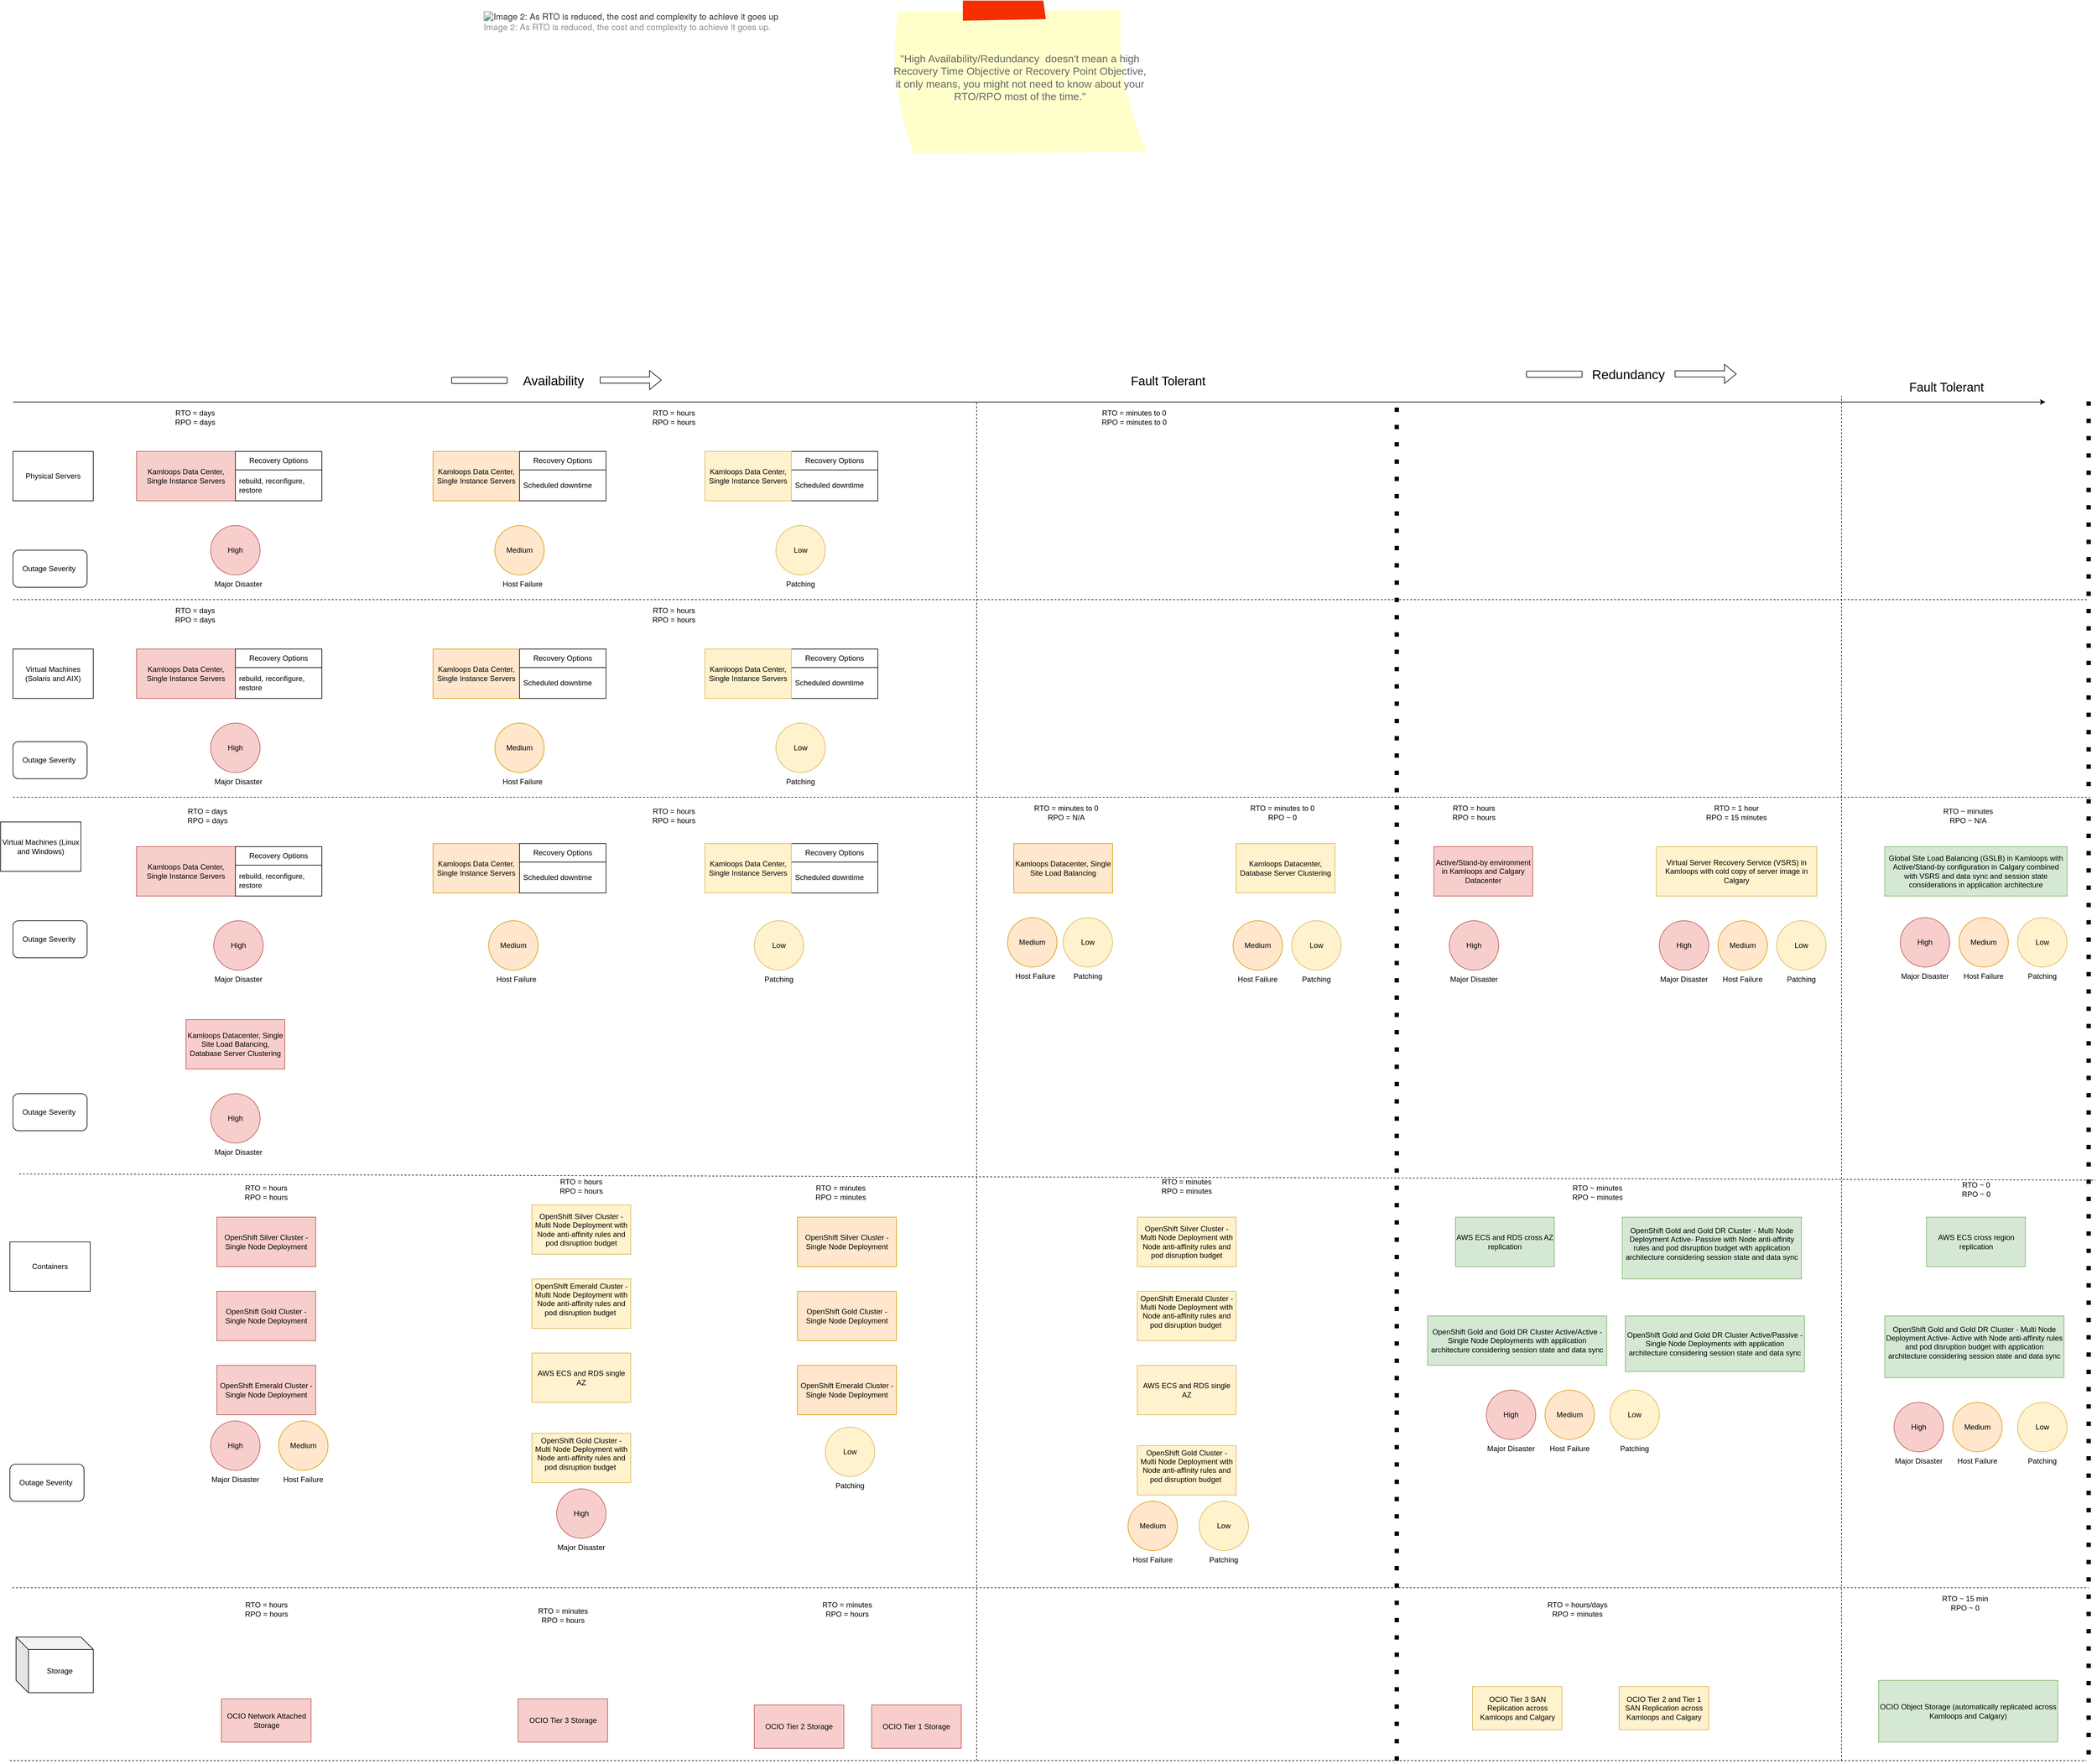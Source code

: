 <mxfile version="22.1.21" type="device">
  <diagram name="Page-1" id="YJc7sIOILnoasNyL_Fnb">
    <mxGraphModel dx="1242" dy="2007" grid="1" gridSize="10" guides="1" tooltips="1" connect="1" arrows="1" fold="1" page="1" pageScale="1" pageWidth="850" pageHeight="1100" math="0" shadow="0">
      <root>
        <mxCell id="0" />
        <mxCell id="1" parent="0" />
        <mxCell id="xVI4bHSSnw62Wtkzkx0F-1" value="Virtual Machines (Solaris and AIX)" style="rounded=0;whiteSpace=wrap;html=1;" parent="1" vertex="1">
          <mxGeometry x="40" y="360" width="130" height="80" as="geometry" />
        </mxCell>
        <mxCell id="xVI4bHSSnw62Wtkzkx0F-4" value="Physical Servers" style="rounded=0;whiteSpace=wrap;html=1;" parent="1" vertex="1">
          <mxGeometry x="40" y="40" width="130" height="80" as="geometry" />
        </mxCell>
        <mxCell id="xVI4bHSSnw62Wtkzkx0F-5" value="Containers" style="rounded=0;whiteSpace=wrap;html=1;" parent="1" vertex="1">
          <mxGeometry x="35" y="1320" width="130" height="80" as="geometry" />
        </mxCell>
        <mxCell id="xVI4bHSSnw62Wtkzkx0F-7" value="Storage&amp;nbsp;" style="shape=cube;whiteSpace=wrap;html=1;boundedLbl=1;backgroundOutline=1;darkOpacity=0.05;darkOpacity2=0.1;" parent="1" vertex="1">
          <mxGeometry x="45" y="1960" width="125" height="90" as="geometry" />
        </mxCell>
        <mxCell id="xVI4bHSSnw62Wtkzkx0F-14" value="Kamloops Data Center, Single Instance Servers" style="rounded=0;whiteSpace=wrap;html=1;fillColor=#f8cecc;strokeColor=#b85450;" parent="1" vertex="1">
          <mxGeometry x="240" y="40" width="160" height="80" as="geometry" />
        </mxCell>
        <mxCell id="xVI4bHSSnw62Wtkzkx0F-16" value="" style="endArrow=classic;html=1;rounded=0;" parent="1" edge="1">
          <mxGeometry width="50" height="50" relative="1" as="geometry">
            <mxPoint x="40" y="-40" as="sourcePoint" />
            <mxPoint x="3330" y="-40" as="targetPoint" />
            <Array as="points">
              <mxPoint x="120" y="-40" />
            </Array>
          </mxGeometry>
        </mxCell>
        <mxCell id="xVI4bHSSnw62Wtkzkx0F-17" value="Availability" style="text;html=1;strokeColor=none;fillColor=none;align=center;verticalAlign=middle;whiteSpace=wrap;rounded=0;fontSize=21;" parent="1" vertex="1">
          <mxGeometry x="820" y="-90" width="190" height="30" as="geometry" />
        </mxCell>
        <mxCell id="xVI4bHSSnw62Wtkzkx0F-18" value="" style="shape=flexArrow;endArrow=classic;html=1;rounded=0;" parent="1" edge="1">
          <mxGeometry width="50" height="50" relative="1" as="geometry">
            <mxPoint x="990" y="-75.5" as="sourcePoint" />
            <mxPoint x="1090" y="-75.5" as="targetPoint" />
          </mxGeometry>
        </mxCell>
        <mxCell id="xVI4bHSSnw62Wtkzkx0F-19" value="" style="rounded=1;whiteSpace=wrap;html=1;" parent="1" vertex="1">
          <mxGeometry x="750" y="-80" width="90" height="10" as="geometry" />
        </mxCell>
        <mxCell id="xVI4bHSSnw62Wtkzkx0F-21" value="Redundancy" style="text;html=1;strokeColor=none;fillColor=none;align=center;verticalAlign=middle;whiteSpace=wrap;rounded=0;fontSize=21;" parent="1" vertex="1">
          <mxGeometry x="2560" y="-100" width="190" height="30" as="geometry" />
        </mxCell>
        <mxCell id="xVI4bHSSnw62Wtkzkx0F-22" value="" style="shape=flexArrow;endArrow=classic;html=1;rounded=0;" parent="1" edge="1">
          <mxGeometry width="50" height="50" relative="1" as="geometry">
            <mxPoint x="2730" y="-85.5" as="sourcePoint" />
            <mxPoint x="2830" y="-85.5" as="targetPoint" />
          </mxGeometry>
        </mxCell>
        <mxCell id="xVI4bHSSnw62Wtkzkx0F-23" value="" style="rounded=1;whiteSpace=wrap;html=1;" parent="1" vertex="1">
          <mxGeometry x="2490" y="-90" width="90" height="10" as="geometry" />
        </mxCell>
        <mxCell id="xVI4bHSSnw62Wtkzkx0F-25" value="" style="endArrow=none;dashed=1;html=1;dashPattern=1 3;strokeWidth=7;rounded=0;" parent="1" edge="1">
          <mxGeometry width="50" height="50" relative="1" as="geometry">
            <mxPoint x="2280" y="2160" as="sourcePoint" />
            <mxPoint x="2280" y="-50" as="targetPoint" />
          </mxGeometry>
        </mxCell>
        <mxCell id="xVI4bHSSnw62Wtkzkx0F-26" value="" style="endArrow=none;dashed=1;html=1;dashPattern=1 3;strokeWidth=7;rounded=0;" parent="1" edge="1">
          <mxGeometry width="50" height="50" relative="1" as="geometry">
            <mxPoint x="3400" y="2150" as="sourcePoint" />
            <mxPoint x="3400" y="-50" as="targetPoint" />
          </mxGeometry>
        </mxCell>
        <mxCell id="xVI4bHSSnw62Wtkzkx0F-28" value="" style="endArrow=none;dashed=1;html=1;rounded=0;" parent="1" edge="1">
          <mxGeometry width="50" height="50" relative="1" as="geometry">
            <mxPoint x="40" y="600" as="sourcePoint" />
            <mxPoint x="3402" y="600" as="targetPoint" />
          </mxGeometry>
        </mxCell>
        <mxCell id="xVI4bHSSnw62Wtkzkx0F-32" value="" style="endArrow=none;dashed=1;html=1;rounded=0;" parent="1" edge="1">
          <mxGeometry width="50" height="50" relative="1" as="geometry">
            <mxPoint x="40" y="280" as="sourcePoint" />
            <mxPoint x="3400" y="280" as="targetPoint" />
          </mxGeometry>
        </mxCell>
        <mxCell id="xVI4bHSSnw62Wtkzkx0F-34" value="" style="endArrow=none;dashed=1;html=1;rounded=0;" parent="1" edge="1">
          <mxGeometry width="50" height="50" relative="1" as="geometry">
            <mxPoint x="39" y="1880" as="sourcePoint" />
            <mxPoint x="3400" y="1880" as="targetPoint" />
          </mxGeometry>
        </mxCell>
        <mxCell id="xVI4bHSSnw62Wtkzkx0F-37" value="RTO = days&lt;br&gt;RPO = days" style="text;html=1;strokeColor=none;fillColor=none;align=center;verticalAlign=middle;whiteSpace=wrap;rounded=0;" parent="1" vertex="1">
          <mxGeometry x="280" y="-30" width="110" height="30" as="geometry" />
        </mxCell>
        <mxCell id="xVI4bHSSnw62Wtkzkx0F-39" value="RTO = hours&lt;br&gt;RPO = hours" style="text;html=1;strokeColor=none;fillColor=none;align=center;verticalAlign=middle;whiteSpace=wrap;rounded=0;" parent="1" vertex="1">
          <mxGeometry x="840" y="-25" width="540" height="20" as="geometry" />
        </mxCell>
        <mxCell id="xVI4bHSSnw62Wtkzkx0F-40" value="RTO = 1 hour&lt;br&gt;RPO = 15 minutes" style="text;html=1;strokeColor=none;fillColor=none;align=center;verticalAlign=middle;whiteSpace=wrap;rounded=0;" parent="1" vertex="1">
          <mxGeometry x="2775" y="610" width="110" height="30" as="geometry" />
        </mxCell>
        <mxCell id="xVI4bHSSnw62Wtkzkx0F-44" value="Outage Severity&amp;nbsp;" style="rounded=1;whiteSpace=wrap;html=1;" parent="1" vertex="1">
          <mxGeometry x="40" y="200" width="120" height="60" as="geometry" />
        </mxCell>
        <mxCell id="xVI4bHSSnw62Wtkzkx0F-46" value="High" style="ellipse;whiteSpace=wrap;html=1;aspect=fixed;fillColor=#f8cecc;strokeColor=#b85450;" parent="1" vertex="1">
          <mxGeometry x="360" y="160" width="80" height="80" as="geometry" />
        </mxCell>
        <mxCell id="xVI4bHSSnw62Wtkzkx0F-47" value="Low" style="ellipse;whiteSpace=wrap;html=1;aspect=fixed;fillColor=#fff2cc;strokeColor=#d6b656;" parent="1" vertex="1">
          <mxGeometry x="1275" y="160" width="80" height="80" as="geometry" />
        </mxCell>
        <mxCell id="xVI4bHSSnw62Wtkzkx0F-48" value="Medium" style="ellipse;whiteSpace=wrap;html=1;aspect=fixed;fillColor=#ffe6cc;strokeColor=#d79b00;" parent="1" vertex="1">
          <mxGeometry x="820" y="160" width="80" height="80" as="geometry" />
        </mxCell>
        <mxCell id="xVI4bHSSnw62Wtkzkx0F-51" value="Recovery Options" style="swimlane;fontStyle=0;childLayout=stackLayout;horizontal=1;startSize=30;horizontalStack=0;resizeParent=1;resizeParentMax=0;resizeLast=0;collapsible=1;marginBottom=0;whiteSpace=wrap;html=1;" parent="1" vertex="1">
          <mxGeometry x="400" y="40" width="140" height="80" as="geometry" />
        </mxCell>
        <mxCell id="xVI4bHSSnw62Wtkzkx0F-52" value="rebuild, reconfigure, restore" style="text;strokeColor=none;fillColor=none;align=left;verticalAlign=middle;spacingLeft=4;spacingRight=4;overflow=hidden;points=[[0,0.5],[1,0.5]];portConstraint=eastwest;rotatable=0;whiteSpace=wrap;html=1;" parent="xVI4bHSSnw62Wtkzkx0F-51" vertex="1">
          <mxGeometry y="30" width="140" height="50" as="geometry" />
        </mxCell>
        <mxCell id="xVI4bHSSnw62Wtkzkx0F-55" value="Recovery Options" style="swimlane;fontStyle=0;childLayout=stackLayout;horizontal=1;startSize=30;horizontalStack=0;resizeParent=1;resizeParentMax=0;resizeLast=0;collapsible=1;marginBottom=0;whiteSpace=wrap;html=1;" parent="1" vertex="1">
          <mxGeometry x="1300" y="40" width="140" height="80" as="geometry" />
        </mxCell>
        <mxCell id="xVI4bHSSnw62Wtkzkx0F-56" value="Scheduled downtime&amp;nbsp;" style="text;strokeColor=none;fillColor=none;align=left;verticalAlign=middle;spacingLeft=4;spacingRight=4;overflow=hidden;points=[[0,0.5],[1,0.5]];portConstraint=eastwest;rotatable=0;whiteSpace=wrap;html=1;" parent="xVI4bHSSnw62Wtkzkx0F-55" vertex="1">
          <mxGeometry y="30" width="140" height="50" as="geometry" />
        </mxCell>
        <mxCell id="xVI4bHSSnw62Wtkzkx0F-49" value="Kamloops Data Center, Single Instance Servers" style="rounded=0;whiteSpace=wrap;html=1;fillColor=#fff2cc;strokeColor=#d6b656;" parent="1" vertex="1">
          <mxGeometry x="1160" y="40" width="140" height="80" as="geometry" />
        </mxCell>
        <mxCell id="xVI4bHSSnw62Wtkzkx0F-59" value="Kamloops Data Center, Single Instance Servers" style="rounded=0;whiteSpace=wrap;html=1;fillColor=#ffe6cc;strokeColor=#d79b00;" parent="1" vertex="1">
          <mxGeometry x="720" y="40" width="140" height="80" as="geometry" />
        </mxCell>
        <mxCell id="xVI4bHSSnw62Wtkzkx0F-61" value="Recovery Options" style="swimlane;fontStyle=0;childLayout=stackLayout;horizontal=1;startSize=30;horizontalStack=0;resizeParent=1;resizeParentMax=0;resizeLast=0;collapsible=1;marginBottom=0;whiteSpace=wrap;html=1;" parent="1" vertex="1">
          <mxGeometry x="860" y="40" width="140" height="80" as="geometry" />
        </mxCell>
        <mxCell id="xVI4bHSSnw62Wtkzkx0F-62" value="Scheduled downtime&amp;nbsp;" style="text;strokeColor=none;fillColor=none;align=left;verticalAlign=middle;spacingLeft=4;spacingRight=4;overflow=hidden;points=[[0,0.5],[1,0.5]];portConstraint=eastwest;rotatable=0;whiteSpace=wrap;html=1;" parent="xVI4bHSSnw62Wtkzkx0F-61" vertex="1">
          <mxGeometry y="30" width="140" height="50" as="geometry" />
        </mxCell>
        <mxCell id="xVI4bHSSnw62Wtkzkx0F-63" value="Major Disaster" style="text;html=1;strokeColor=none;fillColor=none;align=center;verticalAlign=middle;whiteSpace=wrap;rounded=0;" parent="1" vertex="1">
          <mxGeometry x="330" y="240" width="150" height="30" as="geometry" />
        </mxCell>
        <mxCell id="xVI4bHSSnw62Wtkzkx0F-64" value="Host Failure" style="text;html=1;strokeColor=none;fillColor=none;align=center;verticalAlign=middle;whiteSpace=wrap;rounded=0;" parent="1" vertex="1">
          <mxGeometry x="790" y="240" width="150" height="30" as="geometry" />
        </mxCell>
        <mxCell id="xVI4bHSSnw62Wtkzkx0F-65" value="Patching" style="text;html=1;strokeColor=none;fillColor=none;align=center;verticalAlign=middle;whiteSpace=wrap;rounded=0;" parent="1" vertex="1">
          <mxGeometry x="1240" y="240" width="150" height="30" as="geometry" />
        </mxCell>
        <mxCell id="xVI4bHSSnw62Wtkzkx0F-67" value="Kamloops Data Center, Single Instance Servers" style="rounded=0;whiteSpace=wrap;html=1;fillColor=#f8cecc;strokeColor=#b85450;" parent="1" vertex="1">
          <mxGeometry x="240" y="360" width="160" height="80" as="geometry" />
        </mxCell>
        <mxCell id="xVI4bHSSnw62Wtkzkx0F-68" value="RTO = days&lt;br&gt;RPO = days" style="text;html=1;strokeColor=none;fillColor=none;align=center;verticalAlign=middle;whiteSpace=wrap;rounded=0;" parent="1" vertex="1">
          <mxGeometry x="280" y="290" width="110" height="30" as="geometry" />
        </mxCell>
        <mxCell id="xVI4bHSSnw62Wtkzkx0F-69" value="RTO = hours&lt;br&gt;RPO = hours" style="text;html=1;strokeColor=none;fillColor=none;align=center;verticalAlign=middle;whiteSpace=wrap;rounded=0;" parent="1" vertex="1">
          <mxGeometry x="840" y="295" width="540" height="20" as="geometry" />
        </mxCell>
        <mxCell id="xVI4bHSSnw62Wtkzkx0F-70" value="High" style="ellipse;whiteSpace=wrap;html=1;aspect=fixed;fillColor=#f8cecc;strokeColor=#b85450;" parent="1" vertex="1">
          <mxGeometry x="360" y="480" width="80" height="80" as="geometry" />
        </mxCell>
        <mxCell id="xVI4bHSSnw62Wtkzkx0F-71" value="Low" style="ellipse;whiteSpace=wrap;html=1;aspect=fixed;fillColor=#fff2cc;strokeColor=#d6b656;" parent="1" vertex="1">
          <mxGeometry x="1275" y="480" width="80" height="80" as="geometry" />
        </mxCell>
        <mxCell id="xVI4bHSSnw62Wtkzkx0F-72" value="Medium" style="ellipse;whiteSpace=wrap;html=1;aspect=fixed;fillColor=#ffe6cc;strokeColor=#d79b00;" parent="1" vertex="1">
          <mxGeometry x="820" y="480" width="80" height="80" as="geometry" />
        </mxCell>
        <mxCell id="xVI4bHSSnw62Wtkzkx0F-73" value="Recovery Options" style="swimlane;fontStyle=0;childLayout=stackLayout;horizontal=1;startSize=30;horizontalStack=0;resizeParent=1;resizeParentMax=0;resizeLast=0;collapsible=1;marginBottom=0;whiteSpace=wrap;html=1;" parent="1" vertex="1">
          <mxGeometry x="400" y="360" width="140" height="80" as="geometry" />
        </mxCell>
        <mxCell id="xVI4bHSSnw62Wtkzkx0F-74" value="rebuild, reconfigure, restore" style="text;strokeColor=none;fillColor=none;align=left;verticalAlign=middle;spacingLeft=4;spacingRight=4;overflow=hidden;points=[[0,0.5],[1,0.5]];portConstraint=eastwest;rotatable=0;whiteSpace=wrap;html=1;" parent="xVI4bHSSnw62Wtkzkx0F-73" vertex="1">
          <mxGeometry y="30" width="140" height="50" as="geometry" />
        </mxCell>
        <mxCell id="xVI4bHSSnw62Wtkzkx0F-75" value="Recovery Options" style="swimlane;fontStyle=0;childLayout=stackLayout;horizontal=1;startSize=30;horizontalStack=0;resizeParent=1;resizeParentMax=0;resizeLast=0;collapsible=1;marginBottom=0;whiteSpace=wrap;html=1;" parent="1" vertex="1">
          <mxGeometry x="1300" y="360" width="140" height="80" as="geometry" />
        </mxCell>
        <mxCell id="xVI4bHSSnw62Wtkzkx0F-76" value="Scheduled downtime&amp;nbsp;" style="text;strokeColor=none;fillColor=none;align=left;verticalAlign=middle;spacingLeft=4;spacingRight=4;overflow=hidden;points=[[0,0.5],[1,0.5]];portConstraint=eastwest;rotatable=0;whiteSpace=wrap;html=1;" parent="xVI4bHSSnw62Wtkzkx0F-75" vertex="1">
          <mxGeometry y="30" width="140" height="50" as="geometry" />
        </mxCell>
        <mxCell id="xVI4bHSSnw62Wtkzkx0F-77" value="Kamloops Data Center, Single Instance Servers" style="rounded=0;whiteSpace=wrap;html=1;fillColor=#fff2cc;strokeColor=#d6b656;" parent="1" vertex="1">
          <mxGeometry x="1160" y="360" width="140" height="80" as="geometry" />
        </mxCell>
        <mxCell id="xVI4bHSSnw62Wtkzkx0F-78" value="Kamloops Data Center, Single Instance Servers" style="rounded=0;whiteSpace=wrap;html=1;fillColor=#ffe6cc;strokeColor=#d79b00;" parent="1" vertex="1">
          <mxGeometry x="720" y="360" width="140" height="80" as="geometry" />
        </mxCell>
        <mxCell id="xVI4bHSSnw62Wtkzkx0F-79" value="Recovery Options" style="swimlane;fontStyle=0;childLayout=stackLayout;horizontal=1;startSize=30;horizontalStack=0;resizeParent=1;resizeParentMax=0;resizeLast=0;collapsible=1;marginBottom=0;whiteSpace=wrap;html=1;" parent="1" vertex="1">
          <mxGeometry x="860" y="360" width="140" height="80" as="geometry" />
        </mxCell>
        <mxCell id="xVI4bHSSnw62Wtkzkx0F-80" value="Scheduled downtime&amp;nbsp;" style="text;strokeColor=none;fillColor=none;align=left;verticalAlign=middle;spacingLeft=4;spacingRight=4;overflow=hidden;points=[[0,0.5],[1,0.5]];portConstraint=eastwest;rotatable=0;whiteSpace=wrap;html=1;" parent="xVI4bHSSnw62Wtkzkx0F-79" vertex="1">
          <mxGeometry y="30" width="140" height="50" as="geometry" />
        </mxCell>
        <mxCell id="xVI4bHSSnw62Wtkzkx0F-81" value="RTO ~ minutes&lt;br&gt;RPO ~ N/A" style="text;html=1;strokeColor=none;fillColor=none;align=center;verticalAlign=middle;whiteSpace=wrap;rounded=0;" parent="1" vertex="1">
          <mxGeometry x="3150" y="615" width="110" height="30" as="geometry" />
        </mxCell>
        <mxCell id="xVI4bHSSnw62Wtkzkx0F-82" value="Outage Severity&amp;nbsp;" style="rounded=1;whiteSpace=wrap;html=1;" parent="1" vertex="1">
          <mxGeometry x="40" y="510" width="120" height="60" as="geometry" />
        </mxCell>
        <mxCell id="xVI4bHSSnw62Wtkzkx0F-83" value="Major Disaster" style="text;html=1;strokeColor=none;fillColor=none;align=center;verticalAlign=middle;whiteSpace=wrap;rounded=0;" parent="1" vertex="1">
          <mxGeometry x="330" y="560" width="150" height="30" as="geometry" />
        </mxCell>
        <mxCell id="xVI4bHSSnw62Wtkzkx0F-84" value="Host Failure" style="text;html=1;strokeColor=none;fillColor=none;align=center;verticalAlign=middle;whiteSpace=wrap;rounded=0;" parent="1" vertex="1">
          <mxGeometry x="790" y="560" width="150" height="30" as="geometry" />
        </mxCell>
        <mxCell id="xVI4bHSSnw62Wtkzkx0F-85" value="Patching" style="text;html=1;strokeColor=none;fillColor=none;align=center;verticalAlign=middle;whiteSpace=wrap;rounded=0;" parent="1" vertex="1">
          <mxGeometry x="1240" y="560" width="150" height="30" as="geometry" />
        </mxCell>
        <mxCell id="kJDQElM9RxUQpWQGOyPs-28" value="RTO = minutes to 0&lt;br&gt;RPO = minutes to 0" style="text;html=1;strokeColor=none;fillColor=none;align=center;verticalAlign=middle;whiteSpace=wrap;rounded=0;" parent="1" vertex="1">
          <mxGeometry x="1760" y="-30" width="190" height="30" as="geometry" />
        </mxCell>
        <mxCell id="kJDQElM9RxUQpWQGOyPs-29" value="RTO = minutes to 0&lt;br&gt;RPO ~ 0" style="text;html=1;strokeColor=none;fillColor=none;align=center;verticalAlign=middle;whiteSpace=wrap;rounded=0;" parent="1" vertex="1">
          <mxGeometry x="2000" y="610" width="190" height="30" as="geometry" />
        </mxCell>
        <mxCell id="kJDQElM9RxUQpWQGOyPs-30" value="Virtual Machines (Linux and Windows)" style="rounded=0;whiteSpace=wrap;html=1;" parent="1" vertex="1">
          <mxGeometry x="20" y="640" width="130" height="80" as="geometry" />
        </mxCell>
        <mxCell id="kJDQElM9RxUQpWQGOyPs-31" value="Kamloops Data Center, Single Instance Servers" style="rounded=0;whiteSpace=wrap;html=1;fillColor=#f8cecc;strokeColor=#b85450;" parent="1" vertex="1">
          <mxGeometry x="240" y="680" width="160" height="80" as="geometry" />
        </mxCell>
        <mxCell id="kJDQElM9RxUQpWQGOyPs-32" value="RTO = hours&lt;br&gt;RPO = hours" style="text;html=1;strokeColor=none;fillColor=none;align=center;verticalAlign=middle;whiteSpace=wrap;rounded=0;" parent="1" vertex="1">
          <mxGeometry x="840" y="620" width="540" height="20" as="geometry" />
        </mxCell>
        <mxCell id="kJDQElM9RxUQpWQGOyPs-33" value="High" style="ellipse;whiteSpace=wrap;html=1;aspect=fixed;fillColor=#f8cecc;strokeColor=#b85450;" parent="1" vertex="1">
          <mxGeometry x="360" y="1080" width="80" height="80" as="geometry" />
        </mxCell>
        <mxCell id="kJDQElM9RxUQpWQGOyPs-34" value="Low" style="ellipse;whiteSpace=wrap;html=1;aspect=fixed;fillColor=#fff2cc;strokeColor=#d6b656;" parent="1" vertex="1">
          <mxGeometry x="1740" y="795" width="80" height="80" as="geometry" />
        </mxCell>
        <mxCell id="kJDQElM9RxUQpWQGOyPs-35" value="Medium" style="ellipse;whiteSpace=wrap;html=1;aspect=fixed;fillColor=#ffe6cc;strokeColor=#d79b00;" parent="1" vertex="1">
          <mxGeometry x="1650" y="795" width="80" height="80" as="geometry" />
        </mxCell>
        <mxCell id="kJDQElM9RxUQpWQGOyPs-36" value="Recovery Options" style="swimlane;fontStyle=0;childLayout=stackLayout;horizontal=1;startSize=30;horizontalStack=0;resizeParent=1;resizeParentMax=0;resizeLast=0;collapsible=1;marginBottom=0;whiteSpace=wrap;html=1;" parent="1" vertex="1">
          <mxGeometry x="400" y="680" width="140" height="80" as="geometry" />
        </mxCell>
        <mxCell id="kJDQElM9RxUQpWQGOyPs-37" value="rebuild, reconfigure, restore" style="text;strokeColor=none;fillColor=none;align=left;verticalAlign=middle;spacingLeft=4;spacingRight=4;overflow=hidden;points=[[0,0.5],[1,0.5]];portConstraint=eastwest;rotatable=0;whiteSpace=wrap;html=1;" parent="kJDQElM9RxUQpWQGOyPs-36" vertex="1">
          <mxGeometry y="30" width="140" height="50" as="geometry" />
        </mxCell>
        <mxCell id="kJDQElM9RxUQpWQGOyPs-38" value="Recovery Options" style="swimlane;fontStyle=0;childLayout=stackLayout;horizontal=1;startSize=30;horizontalStack=0;resizeParent=1;resizeParentMax=0;resizeLast=0;collapsible=1;marginBottom=0;whiteSpace=wrap;html=1;" parent="1" vertex="1">
          <mxGeometry x="1300" y="675" width="140" height="80" as="geometry" />
        </mxCell>
        <mxCell id="kJDQElM9RxUQpWQGOyPs-39" value="Scheduled downtime&amp;nbsp;" style="text;strokeColor=none;fillColor=none;align=left;verticalAlign=middle;spacingLeft=4;spacingRight=4;overflow=hidden;points=[[0,0.5],[1,0.5]];portConstraint=eastwest;rotatable=0;whiteSpace=wrap;html=1;" parent="kJDQElM9RxUQpWQGOyPs-38" vertex="1">
          <mxGeometry y="30" width="140" height="50" as="geometry" />
        </mxCell>
        <mxCell id="kJDQElM9RxUQpWQGOyPs-40" value="Kamloops Data Center, Single Instance Servers" style="rounded=0;whiteSpace=wrap;html=1;fillColor=#fff2cc;strokeColor=#d6b656;" parent="1" vertex="1">
          <mxGeometry x="1160" y="675" width="140" height="80" as="geometry" />
        </mxCell>
        <mxCell id="kJDQElM9RxUQpWQGOyPs-41" value="Kamloops Data Center, Single Instance Servers" style="rounded=0;whiteSpace=wrap;html=1;fillColor=#ffe6cc;strokeColor=#d79b00;" parent="1" vertex="1">
          <mxGeometry x="720" y="675" width="140" height="80" as="geometry" />
        </mxCell>
        <mxCell id="kJDQElM9RxUQpWQGOyPs-42" value="Recovery Options" style="swimlane;fontStyle=0;childLayout=stackLayout;horizontal=1;startSize=30;horizontalStack=0;resizeParent=1;resizeParentMax=0;resizeLast=0;collapsible=1;marginBottom=0;whiteSpace=wrap;html=1;" parent="1" vertex="1">
          <mxGeometry x="860" y="675" width="140" height="80" as="geometry" />
        </mxCell>
        <mxCell id="kJDQElM9RxUQpWQGOyPs-43" value="Scheduled downtime&amp;nbsp;" style="text;strokeColor=none;fillColor=none;align=left;verticalAlign=middle;spacingLeft=4;spacingRight=4;overflow=hidden;points=[[0,0.5],[1,0.5]];portConstraint=eastwest;rotatable=0;whiteSpace=wrap;html=1;" parent="kJDQElM9RxUQpWQGOyPs-42" vertex="1">
          <mxGeometry y="30" width="140" height="50" as="geometry" />
        </mxCell>
        <mxCell id="kJDQElM9RxUQpWQGOyPs-44" value="Outage Severity&amp;nbsp;" style="rounded=1;whiteSpace=wrap;html=1;" parent="1" vertex="1">
          <mxGeometry x="40" y="1080" width="120" height="60" as="geometry" />
        </mxCell>
        <mxCell id="kJDQElM9RxUQpWQGOyPs-45" value="Major Disaster" style="text;html=1;strokeColor=none;fillColor=none;align=center;verticalAlign=middle;whiteSpace=wrap;rounded=0;" parent="1" vertex="1">
          <mxGeometry x="330" y="1160" width="150" height="30" as="geometry" />
        </mxCell>
        <mxCell id="kJDQElM9RxUQpWQGOyPs-46" value="Host Failure" style="text;html=1;strokeColor=none;fillColor=none;align=center;verticalAlign=middle;whiteSpace=wrap;rounded=0;" parent="1" vertex="1">
          <mxGeometry x="1620" y="875" width="150" height="30" as="geometry" />
        </mxCell>
        <mxCell id="kJDQElM9RxUQpWQGOyPs-47" value="Patching" style="text;html=1;strokeColor=none;fillColor=none;align=center;verticalAlign=middle;whiteSpace=wrap;rounded=0;" parent="1" vertex="1">
          <mxGeometry x="1705" y="875" width="150" height="30" as="geometry" />
        </mxCell>
        <mxCell id="kJDQElM9RxUQpWQGOyPs-48" value="RTO = minutes to 0&lt;br&gt;RPO = N/A" style="text;html=1;strokeColor=none;fillColor=none;align=center;verticalAlign=middle;whiteSpace=wrap;rounded=0;" parent="1" vertex="1">
          <mxGeometry x="1650" y="610" width="190" height="30" as="geometry" />
        </mxCell>
        <mxCell id="kJDQElM9RxUQpWQGOyPs-50" value="RTO = days&lt;br&gt;RPO = days" style="text;html=1;strokeColor=none;fillColor=none;align=center;verticalAlign=middle;whiteSpace=wrap;rounded=0;" parent="1" vertex="1">
          <mxGeometry x="300" y="615" width="110" height="30" as="geometry" />
        </mxCell>
        <mxCell id="kJDQElM9RxUQpWQGOyPs-51" value="Fault Tolerant" style="text;html=1;strokeColor=none;fillColor=none;align=center;verticalAlign=middle;whiteSpace=wrap;rounded=0;fontSize=20;" parent="1" vertex="1">
          <mxGeometry x="1830" y="-90" width="160" height="30" as="geometry" />
        </mxCell>
        <mxCell id="kJDQElM9RxUQpWQGOyPs-54" value="Fault Tolerant" style="text;html=1;strokeColor=none;fillColor=none;align=center;verticalAlign=middle;whiteSpace=wrap;rounded=0;fontSize=20;" parent="1" vertex="1">
          <mxGeometry x="3090" y="-80" width="160" height="30" as="geometry" />
        </mxCell>
        <mxCell id="kJDQElM9RxUQpWQGOyPs-61" value="Kamloops Datacenter, Single Site Load Balancing, Database Server Clustering" style="rounded=0;whiteSpace=wrap;html=1;fillColor=#f8cecc;strokeColor=#b85450;" parent="1" vertex="1">
          <mxGeometry x="320" y="960" width="160" height="80" as="geometry" />
        </mxCell>
        <mxCell id="wfWOR-1bu20AFc-5pa2j-3" value="High" style="ellipse;whiteSpace=wrap;html=1;aspect=fixed;fillColor=#f8cecc;strokeColor=#b85450;" parent="1" vertex="1">
          <mxGeometry x="365" y="800" width="80" height="80" as="geometry" />
        </mxCell>
        <mxCell id="wfWOR-1bu20AFc-5pa2j-4" value="Low" style="ellipse;whiteSpace=wrap;html=1;aspect=fixed;fillColor=#fff2cc;strokeColor=#d6b656;" parent="1" vertex="1">
          <mxGeometry x="1240" y="800" width="80" height="80" as="geometry" />
        </mxCell>
        <mxCell id="wfWOR-1bu20AFc-5pa2j-5" value="Medium" style="ellipse;whiteSpace=wrap;html=1;aspect=fixed;fillColor=#ffe6cc;strokeColor=#d79b00;" parent="1" vertex="1">
          <mxGeometry x="810" y="800" width="80" height="80" as="geometry" />
        </mxCell>
        <mxCell id="wfWOR-1bu20AFc-5pa2j-6" value="Outage Severity&amp;nbsp;" style="rounded=1;whiteSpace=wrap;html=1;" parent="1" vertex="1">
          <mxGeometry x="40" y="800" width="120" height="60" as="geometry" />
        </mxCell>
        <mxCell id="wfWOR-1bu20AFc-5pa2j-7" value="Major Disaster" style="text;html=1;strokeColor=none;fillColor=none;align=center;verticalAlign=middle;whiteSpace=wrap;rounded=0;" parent="1" vertex="1">
          <mxGeometry x="330" y="880" width="150" height="30" as="geometry" />
        </mxCell>
        <mxCell id="wfWOR-1bu20AFc-5pa2j-8" value="Host Failure" style="text;html=1;strokeColor=none;fillColor=none;align=center;verticalAlign=middle;whiteSpace=wrap;rounded=0;" parent="1" vertex="1">
          <mxGeometry x="780" y="880" width="150" height="30" as="geometry" />
        </mxCell>
        <mxCell id="wfWOR-1bu20AFc-5pa2j-9" value="Patching" style="text;html=1;strokeColor=none;fillColor=none;align=center;verticalAlign=middle;whiteSpace=wrap;rounded=0;" parent="1" vertex="1">
          <mxGeometry x="1205" y="880" width="150" height="30" as="geometry" />
        </mxCell>
        <mxCell id="wfWOR-1bu20AFc-5pa2j-10" value="Kamloops Datacenter, Single Site Load Balancing" style="rounded=0;whiteSpace=wrap;html=1;fillColor=#ffe6cc;strokeColor=#d79b00;" parent="1" vertex="1">
          <mxGeometry x="1660" y="675" width="160" height="80" as="geometry" />
        </mxCell>
        <mxCell id="wfWOR-1bu20AFc-5pa2j-11" value="Low" style="ellipse;whiteSpace=wrap;html=1;aspect=fixed;fillColor=#fff2cc;strokeColor=#d6b656;" parent="1" vertex="1">
          <mxGeometry x="2110" y="800" width="80" height="80" as="geometry" />
        </mxCell>
        <mxCell id="wfWOR-1bu20AFc-5pa2j-12" value="Medium" style="ellipse;whiteSpace=wrap;html=1;aspect=fixed;fillColor=#ffe6cc;strokeColor=#d79b00;" parent="1" vertex="1">
          <mxGeometry x="2015" y="800" width="80" height="80" as="geometry" />
        </mxCell>
        <mxCell id="wfWOR-1bu20AFc-5pa2j-13" value="Host Failure" style="text;html=1;strokeColor=none;fillColor=none;align=center;verticalAlign=middle;whiteSpace=wrap;rounded=0;" parent="1" vertex="1">
          <mxGeometry x="1980" y="880" width="150" height="30" as="geometry" />
        </mxCell>
        <mxCell id="wfWOR-1bu20AFc-5pa2j-14" value="Patching" style="text;html=1;strokeColor=none;fillColor=none;align=center;verticalAlign=middle;whiteSpace=wrap;rounded=0;" parent="1" vertex="1">
          <mxGeometry x="2075" y="880" width="150" height="30" as="geometry" />
        </mxCell>
        <mxCell id="wfWOR-1bu20AFc-5pa2j-15" value="Kamloops Datacenter, Database Server Clustering" style="rounded=0;whiteSpace=wrap;html=1;fillColor=#fff2cc;strokeColor=#d6b656;" parent="1" vertex="1">
          <mxGeometry x="2020" y="675" width="160" height="80" as="geometry" />
        </mxCell>
        <mxCell id="wfWOR-1bu20AFc-5pa2j-16" value="" style="endArrow=none;dashed=1;html=1;rounded=0;" parent="1" edge="1">
          <mxGeometry width="50" height="50" relative="1" as="geometry">
            <mxPoint x="1600" y="2160" as="sourcePoint" />
            <mxPoint x="1600" y="-40" as="targetPoint" />
          </mxGeometry>
        </mxCell>
        <mxCell id="wfWOR-1bu20AFc-5pa2j-17" value="RTO = hours&lt;br&gt;RPO = hours" style="text;html=1;strokeColor=none;fillColor=none;align=center;verticalAlign=middle;whiteSpace=wrap;rounded=0;" parent="1" vertex="1">
          <mxGeometry x="2350" y="610" width="110" height="30" as="geometry" />
        </mxCell>
        <mxCell id="wfWOR-1bu20AFc-5pa2j-19" value="" style="endArrow=none;dashed=1;html=1;rounded=0;" parent="1" edge="1">
          <mxGeometry width="50" height="50" relative="1" as="geometry">
            <mxPoint x="3000" y="2160" as="sourcePoint" />
            <mxPoint x="3000" y="-50" as="targetPoint" />
          </mxGeometry>
        </mxCell>
        <mxCell id="wfWOR-1bu20AFc-5pa2j-20" value="Virtual Server Recovery Service (VSRS) in Kamloops with cold copy of server image in Calgary" style="rounded=0;whiteSpace=wrap;html=1;fillColor=#fff2cc;strokeColor=#d6b656;" parent="1" vertex="1">
          <mxGeometry x="2700" y="680" width="260" height="80" as="geometry" />
        </mxCell>
        <mxCell id="wfWOR-1bu20AFc-5pa2j-22" value="Active/Stand-by environment in Kamloops and Calgary Datacenter" style="rounded=0;whiteSpace=wrap;html=1;fillColor=#f8cecc;strokeColor=#b85450;" parent="1" vertex="1">
          <mxGeometry x="2340" y="680" width="160" height="80" as="geometry" />
        </mxCell>
        <mxCell id="wfWOR-1bu20AFc-5pa2j-23" value="High" style="ellipse;whiteSpace=wrap;html=1;aspect=fixed;fillColor=#f8cecc;strokeColor=#b85450;" parent="1" vertex="1">
          <mxGeometry x="2365" y="800" width="80" height="80" as="geometry" />
        </mxCell>
        <mxCell id="wfWOR-1bu20AFc-5pa2j-24" value="Major Disaster" style="text;html=1;strokeColor=none;fillColor=none;align=center;verticalAlign=middle;whiteSpace=wrap;rounded=0;" parent="1" vertex="1">
          <mxGeometry x="2330" y="880" width="150" height="30" as="geometry" />
        </mxCell>
        <mxCell id="wfWOR-1bu20AFc-5pa2j-25" value="High" style="ellipse;whiteSpace=wrap;html=1;aspect=fixed;fillColor=#f8cecc;strokeColor=#b85450;" parent="1" vertex="1">
          <mxGeometry x="2705" y="800" width="80" height="80" as="geometry" />
        </mxCell>
        <mxCell id="wfWOR-1bu20AFc-5pa2j-26" value="Major Disaster" style="text;html=1;strokeColor=none;fillColor=none;align=center;verticalAlign=middle;whiteSpace=wrap;rounded=0;" parent="1" vertex="1">
          <mxGeometry x="2670" y="880" width="150" height="30" as="geometry" />
        </mxCell>
        <mxCell id="wfWOR-1bu20AFc-5pa2j-27" value="Low" style="ellipse;whiteSpace=wrap;html=1;aspect=fixed;fillColor=#fff2cc;strokeColor=#d6b656;" parent="1" vertex="1">
          <mxGeometry x="2895" y="800" width="80" height="80" as="geometry" />
        </mxCell>
        <mxCell id="wfWOR-1bu20AFc-5pa2j-28" value="Medium" style="ellipse;whiteSpace=wrap;html=1;aspect=fixed;fillColor=#ffe6cc;strokeColor=#d79b00;" parent="1" vertex="1">
          <mxGeometry x="2800" y="800" width="80" height="80" as="geometry" />
        </mxCell>
        <mxCell id="wfWOR-1bu20AFc-5pa2j-29" value="Patching" style="text;html=1;strokeColor=none;fillColor=none;align=center;verticalAlign=middle;whiteSpace=wrap;rounded=0;" parent="1" vertex="1">
          <mxGeometry x="2860" y="880" width="150" height="30" as="geometry" />
        </mxCell>
        <mxCell id="wfWOR-1bu20AFc-5pa2j-30" value="Host Failure" style="text;html=1;strokeColor=none;fillColor=none;align=center;verticalAlign=middle;whiteSpace=wrap;rounded=0;" parent="1" vertex="1">
          <mxGeometry x="2765" y="880" width="150" height="30" as="geometry" />
        </mxCell>
        <mxCell id="wfWOR-1bu20AFc-5pa2j-32" value="Global Site Load Balancing (GSLB) in Kamloops with Active/Stand-by configuration in Calgary combined with VSRS and data sync and session state considerations in application architecture" style="rounded=0;whiteSpace=wrap;html=1;fillColor=#d5e8d4;strokeColor=#82b366;" parent="1" vertex="1">
          <mxGeometry x="3070" y="680" width="295" height="80" as="geometry" />
        </mxCell>
        <mxCell id="wfWOR-1bu20AFc-5pa2j-33" value="High" style="ellipse;whiteSpace=wrap;html=1;aspect=fixed;fillColor=#f8cecc;strokeColor=#b85450;" parent="1" vertex="1">
          <mxGeometry x="3095" y="795" width="80" height="80" as="geometry" />
        </mxCell>
        <mxCell id="wfWOR-1bu20AFc-5pa2j-34" value="Major Disaster" style="text;html=1;strokeColor=none;fillColor=none;align=center;verticalAlign=middle;whiteSpace=wrap;rounded=0;" parent="1" vertex="1">
          <mxGeometry x="3060" y="875" width="150" height="30" as="geometry" />
        </mxCell>
        <mxCell id="wfWOR-1bu20AFc-5pa2j-35" value="Low" style="ellipse;whiteSpace=wrap;html=1;aspect=fixed;fillColor=#fff2cc;strokeColor=#d6b656;" parent="1" vertex="1">
          <mxGeometry x="3285" y="795" width="80" height="80" as="geometry" />
        </mxCell>
        <mxCell id="wfWOR-1bu20AFc-5pa2j-36" value="Medium" style="ellipse;whiteSpace=wrap;html=1;aspect=fixed;fillColor=#ffe6cc;strokeColor=#d79b00;" parent="1" vertex="1">
          <mxGeometry x="3190" y="795" width="80" height="80" as="geometry" />
        </mxCell>
        <mxCell id="wfWOR-1bu20AFc-5pa2j-37" value="Patching" style="text;html=1;strokeColor=none;fillColor=none;align=center;verticalAlign=middle;whiteSpace=wrap;rounded=0;" parent="1" vertex="1">
          <mxGeometry x="3250" y="875" width="150" height="30" as="geometry" />
        </mxCell>
        <mxCell id="wfWOR-1bu20AFc-5pa2j-38" value="Host Failure" style="text;html=1;strokeColor=none;fillColor=none;align=center;verticalAlign=middle;whiteSpace=wrap;rounded=0;" parent="1" vertex="1">
          <mxGeometry x="3155" y="875" width="150" height="30" as="geometry" />
        </mxCell>
        <mxCell id="wfWOR-1bu20AFc-5pa2j-40" value="OpenShift Silver Cluster - Single Node Deployment" style="rounded=0;whiteSpace=wrap;html=1;fillColor=#f8cecc;strokeColor=#b85450;" parent="1" vertex="1">
          <mxGeometry x="370" y="1280" width="160" height="80" as="geometry" />
        </mxCell>
        <mxCell id="wfWOR-1bu20AFc-5pa2j-41" value="OpenShift Emerald Cluster - Single Node Deployment" style="rounded=0;whiteSpace=wrap;html=1;fillColor=#f8cecc;strokeColor=#b85450;" parent="1" vertex="1">
          <mxGeometry x="370" y="1520" width="160" height="80" as="geometry" />
        </mxCell>
        <mxCell id="wfWOR-1bu20AFc-5pa2j-42" value="OpenShift Gold Cluster - Single Node Deployment" style="rounded=0;whiteSpace=wrap;html=1;fillColor=#f8cecc;strokeColor=#b85450;" parent="1" vertex="1">
          <mxGeometry x="370" y="1400" width="160" height="80" as="geometry" />
        </mxCell>
        <mxCell id="wfWOR-1bu20AFc-5pa2j-43" value="AWS ECS and RDS single AZ" style="rounded=0;whiteSpace=wrap;html=1;fillColor=#fff2cc;strokeColor=#d6b656;" parent="1" vertex="1">
          <mxGeometry x="1860" y="1520" width="160" height="80" as="geometry" />
        </mxCell>
        <mxCell id="wfWOR-1bu20AFc-5pa2j-44" value="AWS ECS and RDS cross AZ replication" style="rounded=0;whiteSpace=wrap;html=1;fillColor=#d5e8d4;strokeColor=#82b366;" parent="1" vertex="1">
          <mxGeometry x="2375" y="1280" width="160" height="80" as="geometry" />
        </mxCell>
        <mxCell id="wfWOR-1bu20AFc-5pa2j-45" value="AWS ECS cross region replication" style="rounded=0;whiteSpace=wrap;html=1;fillColor=#d5e8d4;strokeColor=#82b366;" parent="1" vertex="1">
          <mxGeometry x="3137.5" y="1280" width="160" height="80" as="geometry" />
        </mxCell>
        <mxCell id="wfWOR-1bu20AFc-5pa2j-46" value="OpenShift Silver Cluster - Multi Node Deployment with Node anti-affinity rules and pod disruption budget" style="rounded=0;whiteSpace=wrap;html=1;fillColor=#fff2cc;strokeColor=#d6b656;" parent="1" vertex="1">
          <mxGeometry x="1860" y="1280" width="160" height="80" as="geometry" />
        </mxCell>
        <mxCell id="wfWOR-1bu20AFc-5pa2j-47" value="OpenShift Gold Cluster - Multi Node Deployment with Node anti-affinity rules and pod disruption budget&amp;nbsp;&lt;br&gt;&amp;nbsp;" style="rounded=0;whiteSpace=wrap;html=1;fillColor=#fff2cc;strokeColor=#d6b656;" parent="1" vertex="1">
          <mxGeometry x="1860" y="1650" width="160" height="80" as="geometry" />
        </mxCell>
        <mxCell id="wfWOR-1bu20AFc-5pa2j-48" value="OpenShift Gold and Gold DR Cluster Active/Active - Single Node Deployments with application architecture considering session state and data sync" style="rounded=0;whiteSpace=wrap;html=1;fillColor=#d5e8d4;strokeColor=#82b366;" parent="1" vertex="1">
          <mxGeometry x="2330" y="1440" width="290" height="80" as="geometry" />
        </mxCell>
        <mxCell id="wfWOR-1bu20AFc-5pa2j-49" value="OpenShift Gold and Gold DR Cluster - Multi Node Deployment Active- Active with Node anti-affinity rules and pod disruption budget with application architecture considering session state and data sync&lt;br&gt;&amp;nbsp;" style="rounded=0;whiteSpace=wrap;html=1;fillColor=#d5e8d4;strokeColor=#82b366;" parent="1" vertex="1">
          <mxGeometry x="3070" y="1440" width="290" height="100" as="geometry" />
        </mxCell>
        <mxCell id="wfWOR-1bu20AFc-5pa2j-50" value="OpenShift Emerald Cluster - Multi Node Deployment with Node anti-affinity rules and pod disruption budget&amp;nbsp;&lt;br&gt;&amp;nbsp;" style="rounded=0;whiteSpace=wrap;html=1;fillColor=#fff2cc;strokeColor=#d6b656;" parent="1" vertex="1">
          <mxGeometry x="1860" y="1400" width="160" height="80" as="geometry" />
        </mxCell>
        <mxCell id="wfWOR-1bu20AFc-5pa2j-52" value="OpenShift Gold and Gold DR Cluster Active/Passive - Single Node Deployments with application architecture considering session state and data sync" style="rounded=0;whiteSpace=wrap;html=1;fillColor=#d5e8d4;strokeColor=#82b366;" parent="1" vertex="1">
          <mxGeometry x="2650" y="1440" width="290" height="90" as="geometry" />
        </mxCell>
        <mxCell id="wfWOR-1bu20AFc-5pa2j-53" value="High" style="ellipse;whiteSpace=wrap;html=1;aspect=fixed;fillColor=#f8cecc;strokeColor=#b85450;" parent="1" vertex="1">
          <mxGeometry x="360" y="1610" width="80" height="80" as="geometry" />
        </mxCell>
        <mxCell id="wfWOR-1bu20AFc-5pa2j-54" value="Outage Severity&amp;nbsp;" style="rounded=1;whiteSpace=wrap;html=1;" parent="1" vertex="1">
          <mxGeometry x="35" y="1680" width="120" height="60" as="geometry" />
        </mxCell>
        <mxCell id="wfWOR-1bu20AFc-5pa2j-55" value="OpenShift Gold and Gold DR Cluster - Multi Node Deployment Active- Passive with Node anti-affinity rules and pod disruption budget with application architecture considering session state and data sync&lt;br&gt;&amp;nbsp;" style="rounded=0;whiteSpace=wrap;html=1;fillColor=#d5e8d4;strokeColor=#82b366;" parent="1" vertex="1">
          <mxGeometry x="2645" y="1280" width="290" height="100" as="geometry" />
        </mxCell>
        <mxCell id="wfWOR-1bu20AFc-5pa2j-56" value="RTO = hours&lt;br&gt;RPO = hours" style="text;html=1;strokeColor=none;fillColor=none;align=center;verticalAlign=middle;whiteSpace=wrap;rounded=0;" parent="1" vertex="1">
          <mxGeometry x="180" y="1230" width="540" height="20" as="geometry" />
        </mxCell>
        <mxCell id="wfWOR-1bu20AFc-5pa2j-57" value="RTO = minutes&lt;br&gt;RPO = minutes" style="text;html=1;strokeColor=none;fillColor=none;align=center;verticalAlign=middle;whiteSpace=wrap;rounded=0;" parent="1" vertex="1">
          <mxGeometry x="1670" y="1220" width="540" height="20" as="geometry" />
        </mxCell>
        <mxCell id="wfWOR-1bu20AFc-5pa2j-58" value="RTO = minutes&lt;br&gt;RPO = minutes" style="text;html=1;strokeColor=none;fillColor=none;align=center;verticalAlign=middle;whiteSpace=wrap;rounded=0;" parent="1" vertex="1">
          <mxGeometry x="1180" y="1230" width="400" height="20" as="geometry" />
        </mxCell>
        <mxCell id="wfWOR-1bu20AFc-5pa2j-59" value="Major Disaster" style="text;html=1;strokeColor=none;fillColor=none;align=center;verticalAlign=middle;whiteSpace=wrap;rounded=0;" parent="1" vertex="1">
          <mxGeometry x="325" y="1690" width="150" height="30" as="geometry" />
        </mxCell>
        <mxCell id="wfWOR-1bu20AFc-5pa2j-60" value="OpenShift Silver Cluster - Single Node Deployment" style="rounded=0;whiteSpace=wrap;html=1;fillColor=#ffe6cc;strokeColor=#d79b00;" parent="1" vertex="1">
          <mxGeometry x="1310" y="1280" width="160" height="80" as="geometry" />
        </mxCell>
        <mxCell id="wfWOR-1bu20AFc-5pa2j-61" value="OpenShift Emerald Cluster - Single Node Deployment" style="rounded=0;whiteSpace=wrap;html=1;fillColor=#ffe6cc;strokeColor=#d79b00;" parent="1" vertex="1">
          <mxGeometry x="1310" y="1520" width="160" height="80" as="geometry" />
        </mxCell>
        <mxCell id="wfWOR-1bu20AFc-5pa2j-62" value="OpenShift Gold Cluster - Single Node Deployment" style="rounded=0;whiteSpace=wrap;html=1;fillColor=#ffe6cc;strokeColor=#d79b00;" parent="1" vertex="1">
          <mxGeometry x="1310" y="1400" width="160" height="80" as="geometry" />
        </mxCell>
        <mxCell id="wfWOR-1bu20AFc-5pa2j-63" value="Low" style="ellipse;whiteSpace=wrap;html=1;aspect=fixed;fillColor=#fff2cc;strokeColor=#d6b656;" parent="1" vertex="1">
          <mxGeometry x="1355" y="1620" width="80" height="80" as="geometry" />
        </mxCell>
        <mxCell id="wfWOR-1bu20AFc-5pa2j-64" value="Medium" style="ellipse;whiteSpace=wrap;html=1;aspect=fixed;fillColor=#ffe6cc;strokeColor=#d79b00;" parent="1" vertex="1">
          <mxGeometry x="470" y="1610" width="80" height="80" as="geometry" />
        </mxCell>
        <mxCell id="wfWOR-1bu20AFc-5pa2j-65" value="Host Failure" style="text;html=1;strokeColor=none;fillColor=none;align=center;verticalAlign=middle;whiteSpace=wrap;rounded=0;" parent="1" vertex="1">
          <mxGeometry x="435" y="1690" width="150" height="30" as="geometry" />
        </mxCell>
        <mxCell id="wfWOR-1bu20AFc-5pa2j-66" value="Patching" style="text;html=1;strokeColor=none;fillColor=none;align=center;verticalAlign=middle;whiteSpace=wrap;rounded=0;" parent="1" vertex="1">
          <mxGeometry x="1320" y="1700" width="150" height="30" as="geometry" />
        </mxCell>
        <mxCell id="wfWOR-1bu20AFc-5pa2j-72" value="RTO = hours&lt;br&gt;RPO = hours" style="text;html=1;strokeColor=none;fillColor=none;align=center;verticalAlign=middle;whiteSpace=wrap;rounded=0;" parent="1" vertex="1">
          <mxGeometry x="690" y="1220" width="540" height="20" as="geometry" />
        </mxCell>
        <mxCell id="wfWOR-1bu20AFc-5pa2j-73" value="AWS ECS and RDS single AZ" style="rounded=0;whiteSpace=wrap;html=1;fillColor=#fff2cc;strokeColor=#d6b656;" parent="1" vertex="1">
          <mxGeometry x="880" y="1500" width="160" height="80" as="geometry" />
        </mxCell>
        <mxCell id="wfWOR-1bu20AFc-5pa2j-74" value="OpenShift Silver Cluster - Multi Node Deployment with Node anti-affinity rules and pod disruption budget" style="rounded=0;whiteSpace=wrap;html=1;fillColor=#fff2cc;strokeColor=#d6b656;" parent="1" vertex="1">
          <mxGeometry x="880" y="1260" width="160" height="80" as="geometry" />
        </mxCell>
        <mxCell id="wfWOR-1bu20AFc-5pa2j-75" value="OpenShift Gold Cluster - Multi Node Deployment with Node anti-affinity rules and pod disruption budget&amp;nbsp;&lt;br&gt;&amp;nbsp;" style="rounded=0;whiteSpace=wrap;html=1;fillColor=#fff2cc;strokeColor=#d6b656;" parent="1" vertex="1">
          <mxGeometry x="880" y="1630" width="160" height="80" as="geometry" />
        </mxCell>
        <mxCell id="wfWOR-1bu20AFc-5pa2j-76" value="OpenShift Emerald Cluster - Multi Node Deployment with Node anti-affinity rules and pod disruption budget&amp;nbsp;&lt;br&gt;&amp;nbsp;" style="rounded=0;whiteSpace=wrap;html=1;fillColor=#fff2cc;strokeColor=#d6b656;" parent="1" vertex="1">
          <mxGeometry x="880" y="1380" width="160" height="80" as="geometry" />
        </mxCell>
        <mxCell id="wfWOR-1bu20AFc-5pa2j-77" value="High" style="ellipse;whiteSpace=wrap;html=1;aspect=fixed;fillColor=#f8cecc;strokeColor=#b85450;" parent="1" vertex="1">
          <mxGeometry x="920" y="1720" width="80" height="80" as="geometry" />
        </mxCell>
        <mxCell id="wfWOR-1bu20AFc-5pa2j-78" value="Major Disaster" style="text;html=1;strokeColor=none;fillColor=none;align=center;verticalAlign=middle;whiteSpace=wrap;rounded=0;" parent="1" vertex="1">
          <mxGeometry x="885" y="1800" width="150" height="30" as="geometry" />
        </mxCell>
        <mxCell id="wfWOR-1bu20AFc-5pa2j-79" value="Low" style="ellipse;whiteSpace=wrap;html=1;aspect=fixed;fillColor=#fff2cc;strokeColor=#d6b656;" parent="1" vertex="1">
          <mxGeometry x="1960" y="1740" width="80" height="80" as="geometry" />
        </mxCell>
        <mxCell id="wfWOR-1bu20AFc-5pa2j-80" value="Patching" style="text;html=1;strokeColor=none;fillColor=none;align=center;verticalAlign=middle;whiteSpace=wrap;rounded=0;" parent="1" vertex="1">
          <mxGeometry x="1925" y="1820" width="150" height="30" as="geometry" />
        </mxCell>
        <mxCell id="wfWOR-1bu20AFc-5pa2j-81" value="Medium" style="ellipse;whiteSpace=wrap;html=1;aspect=fixed;fillColor=#ffe6cc;strokeColor=#d79b00;" parent="1" vertex="1">
          <mxGeometry x="1845" y="1740" width="80" height="80" as="geometry" />
        </mxCell>
        <mxCell id="wfWOR-1bu20AFc-5pa2j-82" value="Host Failure" style="text;html=1;strokeColor=none;fillColor=none;align=center;verticalAlign=middle;whiteSpace=wrap;rounded=0;" parent="1" vertex="1">
          <mxGeometry x="1810" y="1820" width="150" height="30" as="geometry" />
        </mxCell>
        <mxCell id="wfWOR-1bu20AFc-5pa2j-83" value="High" style="ellipse;whiteSpace=wrap;html=1;aspect=fixed;fillColor=#f8cecc;strokeColor=#b85450;" parent="1" vertex="1">
          <mxGeometry x="3085" y="1580" width="80" height="80" as="geometry" />
        </mxCell>
        <mxCell id="wfWOR-1bu20AFc-5pa2j-84" value="Major Disaster" style="text;html=1;strokeColor=none;fillColor=none;align=center;verticalAlign=middle;whiteSpace=wrap;rounded=0;" parent="1" vertex="1">
          <mxGeometry x="3050" y="1660" width="150" height="30" as="geometry" />
        </mxCell>
        <mxCell id="wfWOR-1bu20AFc-5pa2j-85" value="Low" style="ellipse;whiteSpace=wrap;html=1;aspect=fixed;fillColor=#fff2cc;strokeColor=#d6b656;" parent="1" vertex="1">
          <mxGeometry x="3285" y="1580" width="80" height="80" as="geometry" />
        </mxCell>
        <mxCell id="wfWOR-1bu20AFc-5pa2j-86" value="Medium" style="ellipse;whiteSpace=wrap;html=1;aspect=fixed;fillColor=#ffe6cc;strokeColor=#d79b00;" parent="1" vertex="1">
          <mxGeometry x="3180" y="1580" width="80" height="80" as="geometry" />
        </mxCell>
        <mxCell id="wfWOR-1bu20AFc-5pa2j-87" value="Host Failure" style="text;html=1;strokeColor=none;fillColor=none;align=center;verticalAlign=middle;whiteSpace=wrap;rounded=0;" parent="1" vertex="1">
          <mxGeometry x="3145" y="1660" width="150" height="30" as="geometry" />
        </mxCell>
        <mxCell id="wfWOR-1bu20AFc-5pa2j-88" value="Patching" style="text;html=1;strokeColor=none;fillColor=none;align=center;verticalAlign=middle;whiteSpace=wrap;rounded=0;" parent="1" vertex="1">
          <mxGeometry x="3250" y="1660" width="150" height="30" as="geometry" />
        </mxCell>
        <mxCell id="wfWOR-1bu20AFc-5pa2j-89" value="RTO ~ minutes&lt;br&gt;RPO ~ minutes" style="text;html=1;strokeColor=none;fillColor=none;align=center;verticalAlign=middle;whiteSpace=wrap;rounded=0;" parent="1" vertex="1">
          <mxGeometry x="2550" y="1225" width="110" height="30" as="geometry" />
        </mxCell>
        <mxCell id="wfWOR-1bu20AFc-5pa2j-90" value="RTO ~ 0&lt;br&gt;RPO ~ 0" style="text;html=1;strokeColor=none;fillColor=none;align=center;verticalAlign=middle;whiteSpace=wrap;rounded=0;" parent="1" vertex="1">
          <mxGeometry x="3162.5" y="1220" width="110" height="30" as="geometry" />
        </mxCell>
        <mxCell id="wfWOR-1bu20AFc-5pa2j-91" value="High" style="ellipse;whiteSpace=wrap;html=1;aspect=fixed;fillColor=#f8cecc;strokeColor=#b85450;" parent="1" vertex="1">
          <mxGeometry x="2425" y="1560" width="80" height="80" as="geometry" />
        </mxCell>
        <mxCell id="wfWOR-1bu20AFc-5pa2j-92" value="Major Disaster" style="text;html=1;strokeColor=none;fillColor=none;align=center;verticalAlign=middle;whiteSpace=wrap;rounded=0;" parent="1" vertex="1">
          <mxGeometry x="2390" y="1640" width="150" height="30" as="geometry" />
        </mxCell>
        <mxCell id="wfWOR-1bu20AFc-5pa2j-93" value="Low" style="ellipse;whiteSpace=wrap;html=1;aspect=fixed;fillColor=#fff2cc;strokeColor=#d6b656;" parent="1" vertex="1">
          <mxGeometry x="2625" y="1560" width="80" height="80" as="geometry" />
        </mxCell>
        <mxCell id="wfWOR-1bu20AFc-5pa2j-94" value="Medium" style="ellipse;whiteSpace=wrap;html=1;aspect=fixed;fillColor=#ffe6cc;strokeColor=#d79b00;" parent="1" vertex="1">
          <mxGeometry x="2520" y="1560" width="80" height="80" as="geometry" />
        </mxCell>
        <mxCell id="wfWOR-1bu20AFc-5pa2j-95" value="Host Failure" style="text;html=1;strokeColor=none;fillColor=none;align=center;verticalAlign=middle;whiteSpace=wrap;rounded=0;" parent="1" vertex="1">
          <mxGeometry x="2485" y="1640" width="150" height="30" as="geometry" />
        </mxCell>
        <mxCell id="wfWOR-1bu20AFc-5pa2j-96" value="Patching" style="text;html=1;strokeColor=none;fillColor=none;align=center;verticalAlign=middle;whiteSpace=wrap;rounded=0;" parent="1" vertex="1">
          <mxGeometry x="2590" y="1640" width="150" height="30" as="geometry" />
        </mxCell>
        <mxCell id="wfWOR-1bu20AFc-5pa2j-100" value="" style="endArrow=none;dashed=1;html=1;rounded=0;" parent="1" edge="1">
          <mxGeometry width="50" height="50" relative="1" as="geometry">
            <mxPoint x="50" y="1210" as="sourcePoint" />
            <mxPoint x="3411" y="1220" as="targetPoint" />
          </mxGeometry>
        </mxCell>
        <mxCell id="wfWOR-1bu20AFc-5pa2j-101" value="" style="endArrow=none;dashed=1;html=1;rounded=0;" parent="1" edge="1">
          <mxGeometry width="50" height="50" relative="1" as="geometry">
            <mxPoint x="35" y="2160" as="sourcePoint" />
            <mxPoint x="3396" y="2160" as="targetPoint" />
          </mxGeometry>
        </mxCell>
        <mxCell id="DDWmnnwKLsDquclvsGMP-1" value="OCIO Object Storage (automatically replicated across Kamloops and Calgary)" style="rounded=0;whiteSpace=wrap;html=1;fillColor=#d5e8d4;strokeColor=#82b366;" vertex="1" parent="1">
          <mxGeometry x="3060" y="2030" width="290" height="100" as="geometry" />
        </mxCell>
        <mxCell id="DDWmnnwKLsDquclvsGMP-2" value="RTO ~ 15 min&lt;br&gt;RPO ~ 0" style="text;html=1;strokeColor=none;fillColor=none;align=center;verticalAlign=middle;whiteSpace=wrap;rounded=0;" vertex="1" parent="1">
          <mxGeometry x="3145" y="1890" width="110" height="30" as="geometry" />
        </mxCell>
        <mxCell id="DDWmnnwKLsDquclvsGMP-4" value="OCIO Network Attached Storage" style="rounded=0;whiteSpace=wrap;html=1;fillColor=#f8cecc;strokeColor=#b85450;" vertex="1" parent="1">
          <mxGeometry x="377.5" y="2060" width="145" height="70" as="geometry" />
        </mxCell>
        <mxCell id="DDWmnnwKLsDquclvsGMP-5" value="RTO = hours&lt;br&gt;RPO = hours" style="text;html=1;strokeColor=none;fillColor=none;align=center;verticalAlign=middle;whiteSpace=wrap;rounded=0;" vertex="1" parent="1">
          <mxGeometry x="302.5" y="1900" width="295" height="30" as="geometry" />
        </mxCell>
        <mxCell id="DDWmnnwKLsDquclvsGMP-6" value="RTO = minutes&lt;br&gt;RPO = hours" style="text;html=1;strokeColor=none;fillColor=none;align=center;verticalAlign=middle;whiteSpace=wrap;rounded=0;" vertex="1" parent="1">
          <mxGeometry x="782.5" y="1910" width="295" height="30" as="geometry" />
        </mxCell>
        <mxCell id="DDWmnnwKLsDquclvsGMP-7" value="OCIO Tier 3 Storage" style="rounded=0;whiteSpace=wrap;html=1;fillColor=#f8cecc;strokeColor=#b85450;" vertex="1" parent="1">
          <mxGeometry x="857.5" y="2060" width="145" height="70" as="geometry" />
        </mxCell>
        <mxCell id="DDWmnnwKLsDquclvsGMP-8" value="RTO = minutes&lt;br&gt;RPO = hours" style="text;html=1;strokeColor=none;fillColor=none;align=center;verticalAlign=middle;whiteSpace=wrap;rounded=0;" vertex="1" parent="1">
          <mxGeometry x="1242.5" y="1900" width="295" height="30" as="geometry" />
        </mxCell>
        <mxCell id="DDWmnnwKLsDquclvsGMP-9" value="OCIO Tier 2 Storage" style="rounded=0;whiteSpace=wrap;html=1;fillColor=#f8cecc;strokeColor=#b85450;" vertex="1" parent="1">
          <mxGeometry x="1240" y="2070" width="145" height="70" as="geometry" />
        </mxCell>
        <mxCell id="DDWmnnwKLsDquclvsGMP-10" value="OCIO Tier 1 Storage" style="rounded=0;whiteSpace=wrap;html=1;fillColor=#f8cecc;strokeColor=#b85450;" vertex="1" parent="1">
          <mxGeometry x="1430" y="2070" width="145" height="70" as="geometry" />
        </mxCell>
        <mxCell id="DDWmnnwKLsDquclvsGMP-11" value="OCIO Tier 3 SAN Replication across Kamloops and Calgary" style="rounded=0;whiteSpace=wrap;html=1;fillColor=#fff2cc;strokeColor=#d6b656;" vertex="1" parent="1">
          <mxGeometry x="2402.5" y="2040" width="145" height="70" as="geometry" />
        </mxCell>
        <mxCell id="DDWmnnwKLsDquclvsGMP-12" value="OCIO Tier 2 and Tier 1 SAN Replication across Kamloops and Calgary" style="rounded=0;whiteSpace=wrap;html=1;fillColor=#fff2cc;strokeColor=#d6b656;" vertex="1" parent="1">
          <mxGeometry x="2640" y="2040" width="145" height="70" as="geometry" />
        </mxCell>
        <mxCell id="DDWmnnwKLsDquclvsGMP-13" value="RTO = hours/days&lt;br&gt;RPO = minutes" style="text;html=1;strokeColor=none;fillColor=none;align=center;verticalAlign=middle;whiteSpace=wrap;rounded=0;" vertex="1" parent="1">
          <mxGeometry x="2425" y="1900" width="295" height="30" as="geometry" />
        </mxCell>
        <mxCell id="DDWmnnwKLsDquclvsGMP-14" value="&lt;img aria-describedby=&quot;caption-attachment-28487&quot; loading=&quot;lazy&quot; class=&quot;wp-image-28487&quot; src=&quot;https://d2908q01vomqb2.cloudfront.net/972a67c48192728a34979d9a35164c1295401b71/2022/05/31/ClouldOps_913_2.png&quot; alt=&quot;Image 2: As RTO is reduced, the cost and complexity to achieve it goes up&quot; width=&quot;600&quot; height=&quot;257&quot; style=&quot;box-sizing: border-box; border: 0px; max-width: 100%; height: auto; width: auto; color: rgb(51, 51, 51); font-family: AmazonEmber, &amp;quot;Helvetica Neue&amp;quot;, Helvetica, Arial, sans-serif; font-size: 14px; font-style: normal; font-variant-ligatures: normal; font-variant-caps: normal; font-weight: 400; letter-spacing: normal; orphans: 2; text-align: start; text-indent: 0px; text-transform: none; widows: 2; word-spacing: 0px; -webkit-text-stroke-width: 0px; text-decoration-thickness: initial; text-decoration-style: initial; text-decoration-color: initial;&quot;&gt;&lt;span style=&quot;color: rgb(51, 51, 51); font-family: AmazonEmber, &amp;quot;Helvetica Neue&amp;quot;, Helvetica, Arial, sans-serif; font-size: 14px; font-style: normal; font-variant-ligatures: normal; font-variant-caps: normal; font-weight: 400; letter-spacing: normal; orphans: 2; text-align: start; text-indent: 0px; text-transform: none; widows: 2; word-spacing: 0px; -webkit-text-stroke-width: 0px; text-decoration-thickness: initial; text-decoration-style: initial; text-decoration-color: initial; float: none; display: inline !important;&quot;&gt;&lt;/span&gt;&lt;p id=&quot;caption-attachment-28487&quot; class=&quot;wp-caption-text&quot; style=&quot;box-sizing: border-box; margin-top: 0px; color: rgb(135, 145, 150); font-family: AmazonEmber, &amp;quot;Helvetica Neue&amp;quot;, Helvetica, Arial, sans-serif; font-size: 14px; font-style: normal; font-variant-ligatures: normal; font-variant-caps: normal; font-weight: 400; letter-spacing: normal; orphans: 2; text-align: start; text-indent: 0px; text-transform: none; widows: 2; word-spacing: 0px; -webkit-text-stroke-width: 0px; text-decoration-thickness: initial; text-decoration-style: initial; text-decoration-color: initial;&quot;&gt;Image 2: As RTO is reduced, the cost and complexity to achieve it goes up.&lt;/p&gt;" style="text;whiteSpace=wrap;html=1;" vertex="1" parent="1">
          <mxGeometry x="800" y="-680" width="500" height="70" as="geometry" />
        </mxCell>
        <mxCell id="DDWmnnwKLsDquclvsGMP-15" value="&quot;High Availability/Redundancy&amp;nbsp; doesn&#39;t mean a high Recovery Time Objective or Recovery Point Objective, it only means, you might not need to know about your RTO/RPO most of the time.&quot;" style="strokeWidth=1;shadow=0;dashed=0;align=center;html=1;shape=mxgraph.mockup.text.stickyNote2;fontColor=#666666;mainText=;fontSize=17;whiteSpace=wrap;fillColor=#ffffcc;strokeColor=#F62E00;" vertex="1" parent="1">
          <mxGeometry x="1460" y="-690" width="420" height="250" as="geometry" />
        </mxCell>
      </root>
    </mxGraphModel>
  </diagram>
</mxfile>

